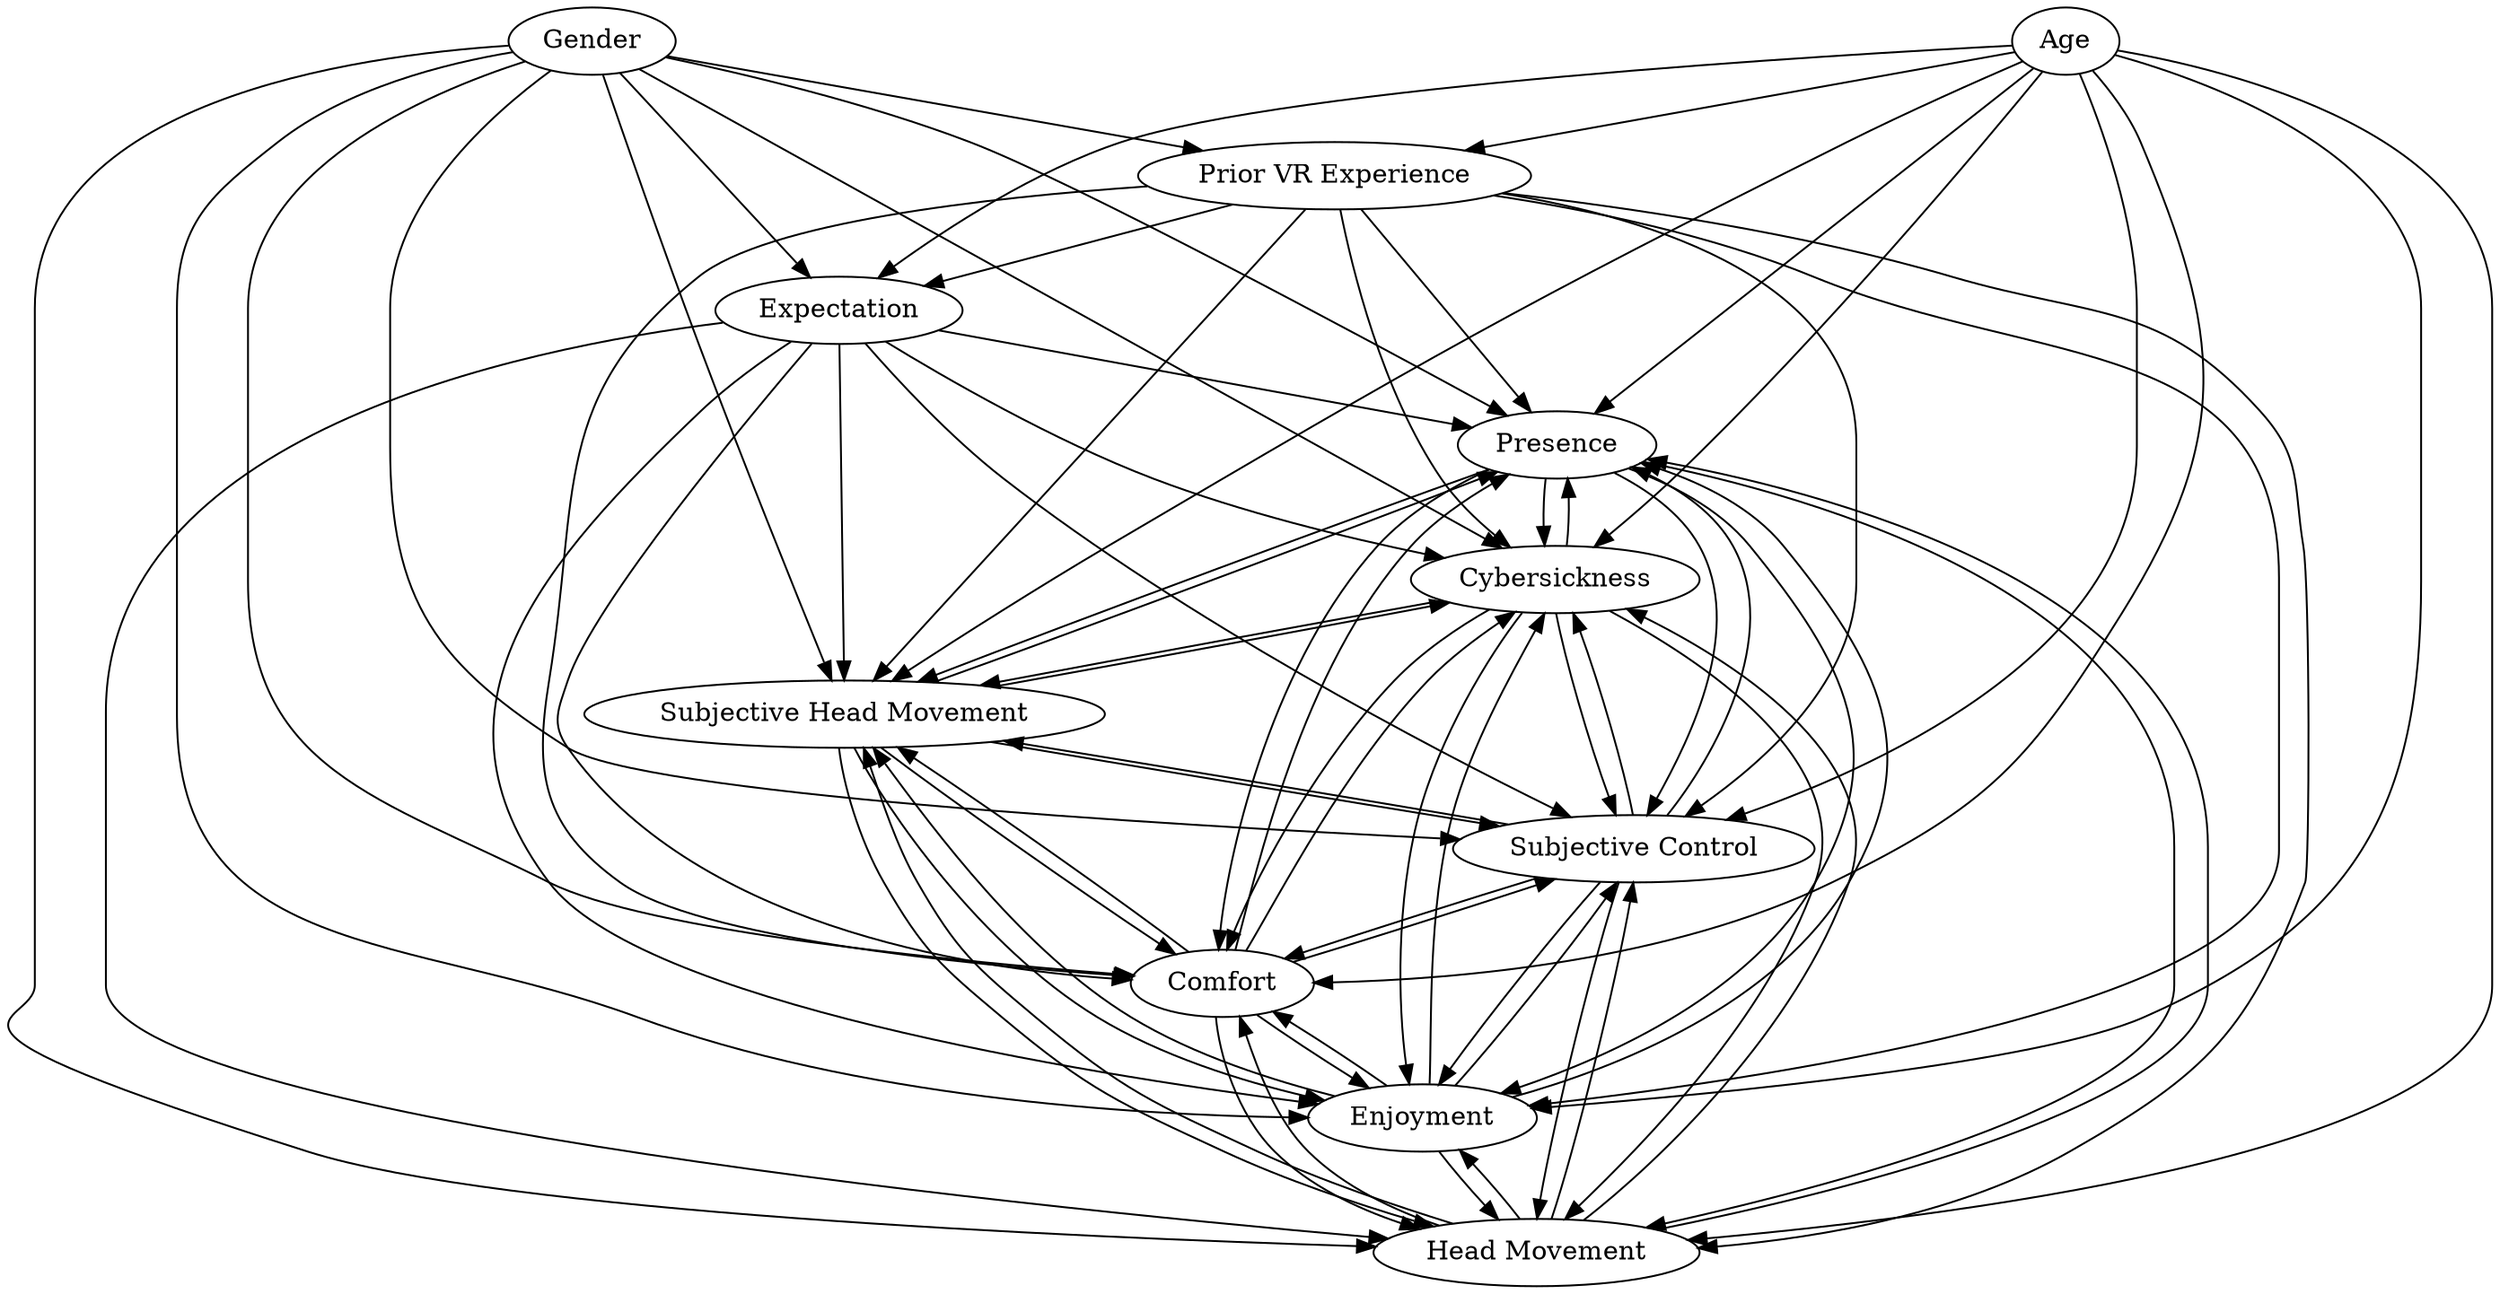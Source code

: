 digraph Bangay_Preston_1998 {
"Presence" -> "Cybersickness" [type="sp"]
"Cybersickness" -> "Presence" [type="m"]
"Head Movement" -> "Cybersickness" [type="m"]
"Cybersickness" -> "Head Movement" [type="sn"]
"Enjoyment" -> "Cybersickness" [type="sp"]
"Cybersickness" -> "Enjoyment" [type="m"]
"Enjoyment" -> "Head Movement" [type="m"]
"Head Movement" -> "Enjoyment" [type="m"]
"Gender" -> "Cybersickness" [type="m"]
"Gender" -> "Head Movement" [type="m"]
"Gender" -> "Enjoyment" [type="m"]
"Age" -> "Cybersickness" [type="m"]
"Age" -> "Head Movement" [type="a"]
"Age" -> "Enjoyment" [type="sn"]
"Prior VR Experience" -> "Cybersickness" [type="m"]
"Prior VR Experience" -> "Head Movement" [type="m"]
"Prior VR Experience" -> "Enjoyment" [type="m"]
"Gender" -> "Prior VR Experience" [type="m"]
"Age" -> "Prior VR Experience" [type="m"]
"Expectation" -> "Cybersickness" [type="m"]
"Expectation" -> "Head Movement" [type="m"]
"Expectation" -> "Enjoyment" [type="m"]
"Gender" -> "Expectation" [type="m"]
"Age" -> "Expectation" [type="m"]
"Prior VR Experience" -> "Expectation" [type="m"]
"Comfort" -> "Cybersickness" [type="m"]
"Cybersickness" -> "Comfort" [type="m"]
"Comfort" -> "Head Movement" [type="m"]
"Head Movement" -> "Comfort" [type="sp"]
"Comfort" -> "Enjoyment" [type="m"]
"Enjoyment" -> "Comfort" [type="m"]
"Gender" -> "Comfort" [type="m"]
"Age" -> "Comfort" [type="m"]
"Prior VR Experience" -> "Comfort" [type="m"]
"Expectation" -> "Comfort" [type="m"]
"Presence" -> "Head Movement" [type="m"]
"Head Movement" -> "Presence" [type="m"]
"Presence" -> "Enjoyment" [type="m"]
"Enjoyment" -> "Presence" [type="sp"]
"Gender" -> "Presence" [type="m"]
"Age" -> "Presence" [type="sn"]
"Prior VR Experience" -> "Presence" [type="m"]
"Expectation" -> "Presence" [type="m"]
"Presence" -> "Comfort" [type="m"]
"Comfort" -> "Presence" [type="m"]
"Subjective Control" -> "Cybersickness" [type="m"]
"Cybersickness" -> "Subjective Control" [type="m"]
"Subjective Control" -> "Head Movement" [type="m"]
"Head Movement" -> "Subjective Control" [type="m"]
"Subjective Control" -> "Enjoyment" [type="m"]
"Enjoyment" -> "Subjective Control" [type="m"]
"Gender" -> "Subjective Control" [type="m"]
"Age" -> "Subjective Control" [type="sp"]
"Prior VR Experience" -> "Subjective Control" [type="sn"]
"Expectation" -> "Subjective Control" [type="m"]
"Subjective Control" -> "Comfort" [type="m"]
"Comfort" -> "Subjective Control" [type="m"]
"Subjective Control" -> "Presence" [type="sp"]
"Presence" -> "Subjective Control" [type="m"]
"Subjective Head Movement" -> "Cybersickness" [type="m"]
"Cybersickness" -> "Subjective Head Movement" [type="m"]
"Subjective Head Movement" -> "Head Movement" [type="a"]
"Head Movement" -> "Subjective Head Movement" [type="a"]
"Subjective Head Movement" -> "Enjoyment" [type="m"]
"Enjoyment" -> "Subjective Head Movement" [type="m"]
"Gender" -> "Subjective Head Movement" [type="m"]
"Age" -> "Subjective Head Movement" [type="m"]
"Prior VR Experience" -> "Subjective Head Movement" [type="m"]
"Expectation" -> "Subjective Head Movement" [type="m"]
"Subjective Head Movement" -> "Comfort" [type="m"]
"Comfort" -> "Subjective Head Movement" [type="m"]
"Subjective Head Movement" -> "Presence" [type="m"]
"Presence" -> "Subjective Head Movement" [type="m"]
"Subjective Head Movement" -> "Subjective Control" [type="m"]
"Subjective Control" -> "Subjective Head Movement" [type="m"]
}
